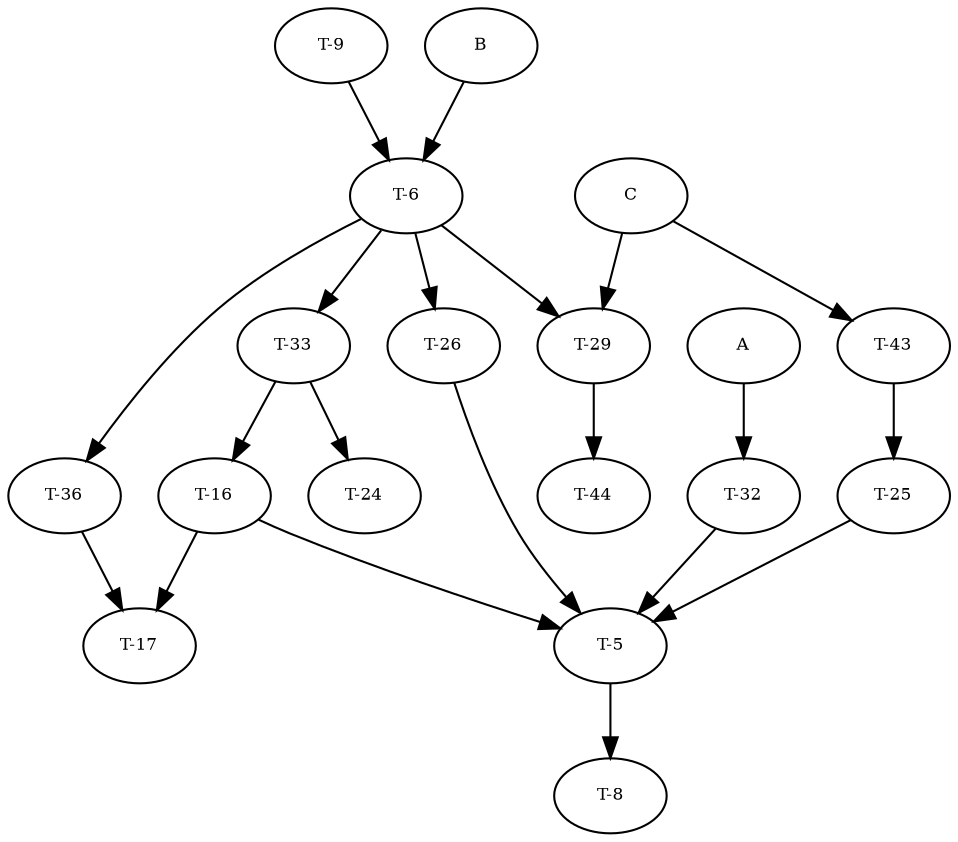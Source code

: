 digraph RGL__DirectedAdjacencyGraph {
    "T-29" [
        fontsize = 8,
        label = "T-29"
    ]

    "T-44" [
        fontsize = 8,
        label = "T-44"
    ]

    "T-43" [
        fontsize = 8,
        label = "T-43"
    ]

    "T-25" [
        fontsize = 8,
        label = "T-25"
    ]

    "T-33" [
        fontsize = 8,
        label = "T-33"
    ]

    "T-24" [
        fontsize = 8,
        label = "T-24"
    ]

    C [
        fontsize = 8,
        label = C
    ]

    "T-36" [
        fontsize = 8,
        label = "T-36"
    ]

    "T-17" [
        fontsize = 8,
        label = "T-17"
    ]

    "T-16" [
        fontsize = 8,
        label = "T-16"
    ]

    "T-6" [
        fontsize = 8,
        label = "T-6"
    ]

    "T-32" [
        fontsize = 8,
        label = "T-32"
    ]

    "T-5" [
        fontsize = 8,
        label = "T-5"
    ]

    A [
        fontsize = 8,
        label = A
    ]

    "T-26" [
        fontsize = 8,
        label = "T-26"
    ]

    "T-9" [
        fontsize = 8,
        label = "T-9"
    ]

    "T-8" [
        fontsize = 8,
        label = "T-8"
    ]

    B [
        fontsize = 8,
        label = B
    ]

    "T-29" -> "T-44" [
        fontsize = 8
    ]

    "T-43" -> "T-25" [
        fontsize = 8
    ]

    "T-25" -> "T-5" [
        fontsize = 8
    ]

    "T-33" -> "T-24" [
        fontsize = 8
    ]

    "T-33" -> "T-16" [
        fontsize = 8
    ]

    C -> "T-43" [
        fontsize = 8
    ]

    C -> "T-29" [
        fontsize = 8
    ]

    "T-36" -> "T-17" [
        fontsize = 8
    ]

    "T-16" -> "T-5" [
        fontsize = 8
    ]

    "T-16" -> "T-17" [
        fontsize = 8
    ]

    "T-6" -> "T-36" [
        fontsize = 8
    ]

    "T-6" -> "T-33" [
        fontsize = 8
    ]

    "T-6" -> "T-29" [
        fontsize = 8
    ]

    "T-6" -> "T-26" [
        fontsize = 8
    ]

    "T-32" -> "T-5" [
        fontsize = 8
    ]

    "T-5" -> "T-8" [
        fontsize = 8
    ]

    A -> "T-32" [
        fontsize = 8
    ]

    "T-26" -> "T-5" [
        fontsize = 8
    ]

    "T-9" -> "T-6" [
        fontsize = 8
    ]

    B -> "T-6" [
        fontsize = 8
    ]
}
